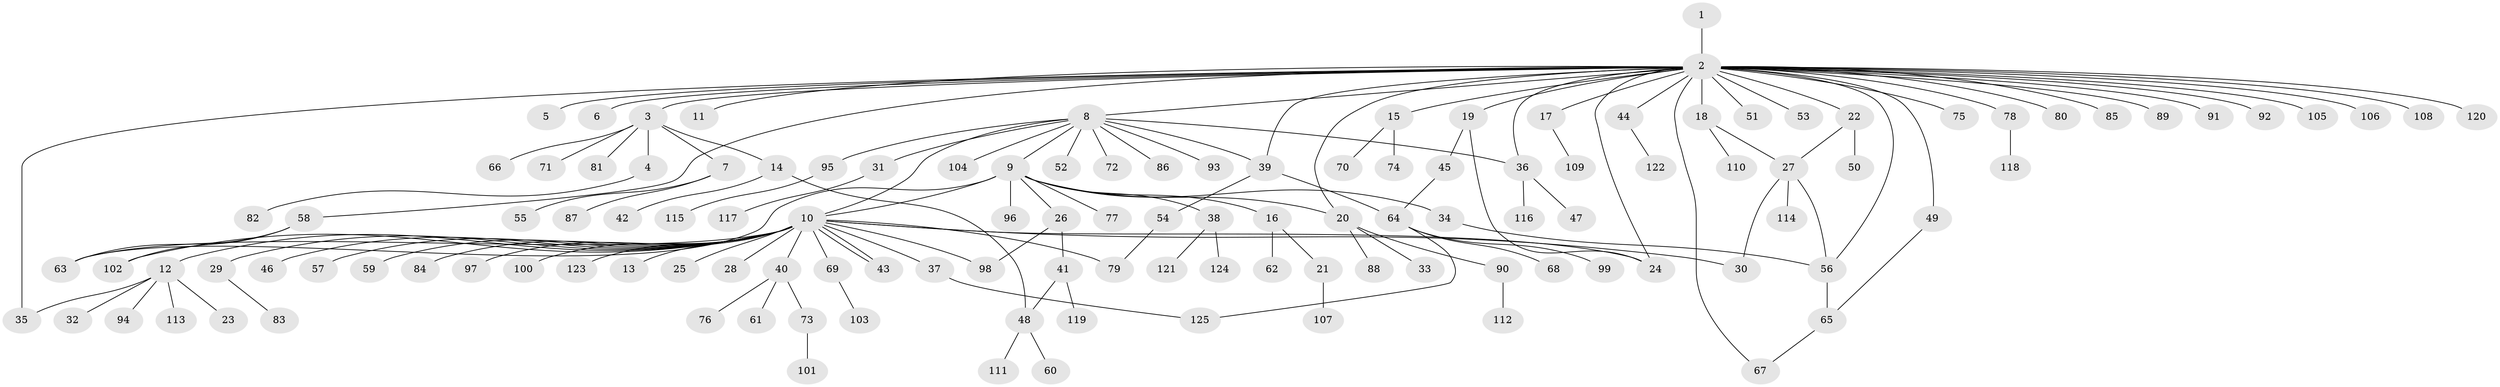 // coarse degree distribution, {1: 0.6236559139784946, 33: 0.010752688172043012, 6: 0.010752688172043012, 2: 0.20430107526881722, 13: 0.010752688172043012, 9: 0.010752688172043012, 24: 0.010752688172043012, 5: 0.021505376344086023, 4: 0.06451612903225806, 3: 0.03225806451612903}
// Generated by graph-tools (version 1.1) at 2025/23/03/03/25 07:23:54]
// undirected, 125 vertices, 146 edges
graph export_dot {
graph [start="1"]
  node [color=gray90,style=filled];
  1;
  2;
  3;
  4;
  5;
  6;
  7;
  8;
  9;
  10;
  11;
  12;
  13;
  14;
  15;
  16;
  17;
  18;
  19;
  20;
  21;
  22;
  23;
  24;
  25;
  26;
  27;
  28;
  29;
  30;
  31;
  32;
  33;
  34;
  35;
  36;
  37;
  38;
  39;
  40;
  41;
  42;
  43;
  44;
  45;
  46;
  47;
  48;
  49;
  50;
  51;
  52;
  53;
  54;
  55;
  56;
  57;
  58;
  59;
  60;
  61;
  62;
  63;
  64;
  65;
  66;
  67;
  68;
  69;
  70;
  71;
  72;
  73;
  74;
  75;
  76;
  77;
  78;
  79;
  80;
  81;
  82;
  83;
  84;
  85;
  86;
  87;
  88;
  89;
  90;
  91;
  92;
  93;
  94;
  95;
  96;
  97;
  98;
  99;
  100;
  101;
  102;
  103;
  104;
  105;
  106;
  107;
  108;
  109;
  110;
  111;
  112;
  113;
  114;
  115;
  116;
  117;
  118;
  119;
  120;
  121;
  122;
  123;
  124;
  125;
  1 -- 2;
  2 -- 3;
  2 -- 5;
  2 -- 6;
  2 -- 8;
  2 -- 11;
  2 -- 15;
  2 -- 17;
  2 -- 18;
  2 -- 19;
  2 -- 20;
  2 -- 22;
  2 -- 24;
  2 -- 35;
  2 -- 36;
  2 -- 39;
  2 -- 44;
  2 -- 49;
  2 -- 51;
  2 -- 53;
  2 -- 56;
  2 -- 58;
  2 -- 67;
  2 -- 75;
  2 -- 78;
  2 -- 80;
  2 -- 85;
  2 -- 89;
  2 -- 91;
  2 -- 92;
  2 -- 105;
  2 -- 106;
  2 -- 108;
  2 -- 120;
  3 -- 4;
  3 -- 7;
  3 -- 14;
  3 -- 66;
  3 -- 71;
  3 -- 81;
  4 -- 82;
  7 -- 55;
  7 -- 87;
  8 -- 9;
  8 -- 10;
  8 -- 31;
  8 -- 36;
  8 -- 39;
  8 -- 52;
  8 -- 72;
  8 -- 86;
  8 -- 93;
  8 -- 95;
  8 -- 104;
  9 -- 10;
  9 -- 16;
  9 -- 20;
  9 -- 26;
  9 -- 34;
  9 -- 38;
  9 -- 63;
  9 -- 77;
  9 -- 96;
  10 -- 12;
  10 -- 13;
  10 -- 24;
  10 -- 25;
  10 -- 28;
  10 -- 29;
  10 -- 30;
  10 -- 37;
  10 -- 40;
  10 -- 43;
  10 -- 43;
  10 -- 46;
  10 -- 57;
  10 -- 59;
  10 -- 63;
  10 -- 69;
  10 -- 79;
  10 -- 84;
  10 -- 97;
  10 -- 98;
  10 -- 100;
  10 -- 102;
  10 -- 123;
  12 -- 23;
  12 -- 32;
  12 -- 35;
  12 -- 94;
  12 -- 113;
  14 -- 42;
  14 -- 48;
  15 -- 70;
  15 -- 74;
  16 -- 21;
  16 -- 62;
  17 -- 109;
  18 -- 27;
  18 -- 110;
  19 -- 24;
  19 -- 45;
  20 -- 33;
  20 -- 88;
  20 -- 90;
  21 -- 107;
  22 -- 27;
  22 -- 50;
  26 -- 41;
  26 -- 98;
  27 -- 30;
  27 -- 56;
  27 -- 114;
  29 -- 83;
  31 -- 117;
  34 -- 56;
  36 -- 47;
  36 -- 116;
  37 -- 125;
  38 -- 121;
  38 -- 124;
  39 -- 54;
  39 -- 64;
  40 -- 61;
  40 -- 73;
  40 -- 76;
  41 -- 48;
  41 -- 119;
  44 -- 122;
  45 -- 64;
  48 -- 60;
  48 -- 111;
  49 -- 65;
  54 -- 79;
  56 -- 65;
  58 -- 63;
  58 -- 102;
  64 -- 68;
  64 -- 99;
  64 -- 125;
  65 -- 67;
  69 -- 103;
  73 -- 101;
  78 -- 118;
  90 -- 112;
  95 -- 115;
}
